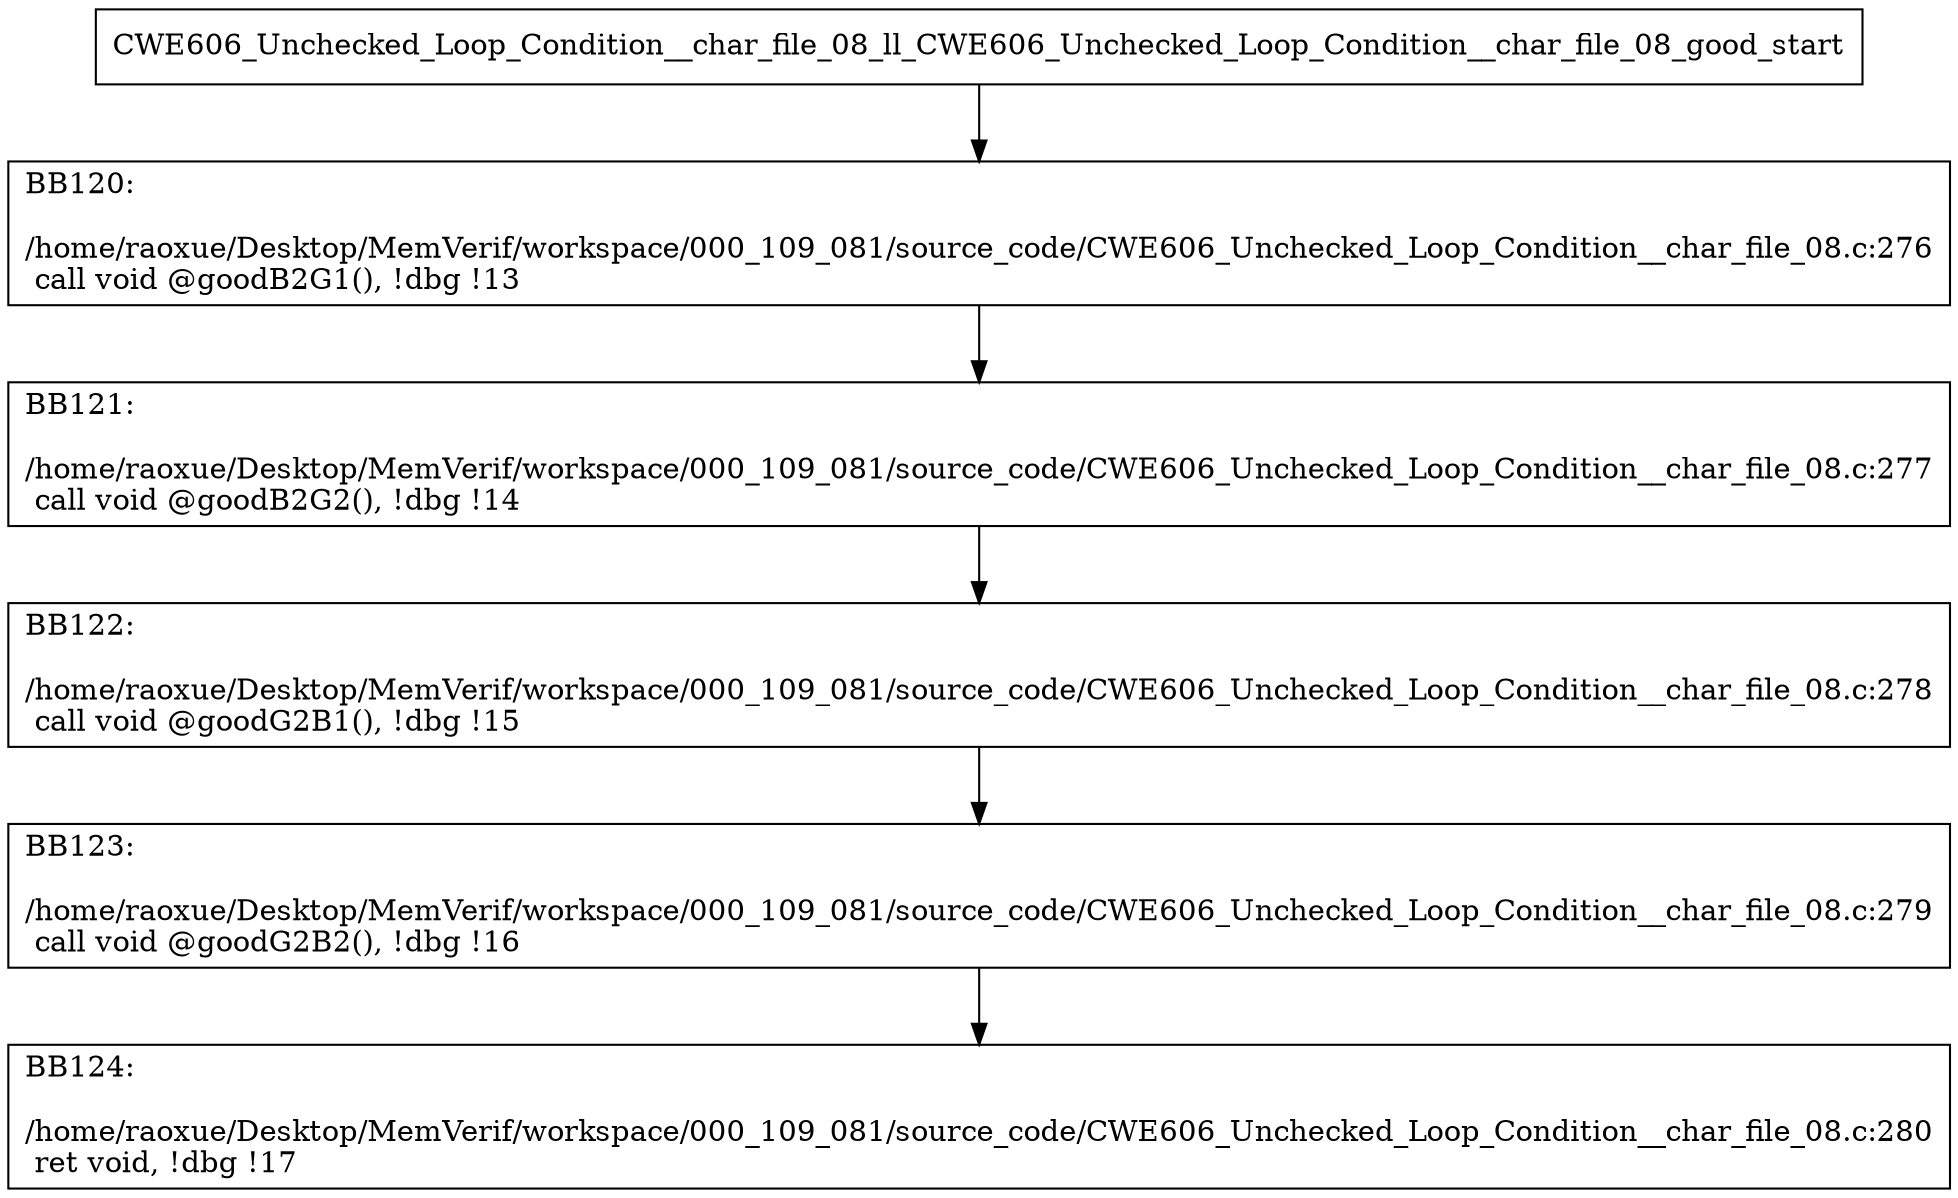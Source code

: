 digraph "CFG for'CWE606_Unchecked_Loop_Condition__char_file_08_ll_CWE606_Unchecked_Loop_Condition__char_file_08_good' function" {
	BBCWE606_Unchecked_Loop_Condition__char_file_08_ll_CWE606_Unchecked_Loop_Condition__char_file_08_good_start[shape=record,label="{CWE606_Unchecked_Loop_Condition__char_file_08_ll_CWE606_Unchecked_Loop_Condition__char_file_08_good_start}"];
	BBCWE606_Unchecked_Loop_Condition__char_file_08_ll_CWE606_Unchecked_Loop_Condition__char_file_08_good_start-> CWE606_Unchecked_Loop_Condition__char_file_08_ll_CWE606_Unchecked_Loop_Condition__char_file_08_goodBB120;
	CWE606_Unchecked_Loop_Condition__char_file_08_ll_CWE606_Unchecked_Loop_Condition__char_file_08_goodBB120 [shape=record, label="{BB120:\l\l/home/raoxue/Desktop/MemVerif/workspace/000_109_081/source_code/CWE606_Unchecked_Loop_Condition__char_file_08.c:276\l
  call void @goodB2G1(), !dbg !13\l
}"];
	CWE606_Unchecked_Loop_Condition__char_file_08_ll_CWE606_Unchecked_Loop_Condition__char_file_08_goodBB120-> CWE606_Unchecked_Loop_Condition__char_file_08_ll_CWE606_Unchecked_Loop_Condition__char_file_08_goodBB121;
	CWE606_Unchecked_Loop_Condition__char_file_08_ll_CWE606_Unchecked_Loop_Condition__char_file_08_goodBB121 [shape=record, label="{BB121:\l\l/home/raoxue/Desktop/MemVerif/workspace/000_109_081/source_code/CWE606_Unchecked_Loop_Condition__char_file_08.c:277\l
  call void @goodB2G2(), !dbg !14\l
}"];
	CWE606_Unchecked_Loop_Condition__char_file_08_ll_CWE606_Unchecked_Loop_Condition__char_file_08_goodBB121-> CWE606_Unchecked_Loop_Condition__char_file_08_ll_CWE606_Unchecked_Loop_Condition__char_file_08_goodBB122;
	CWE606_Unchecked_Loop_Condition__char_file_08_ll_CWE606_Unchecked_Loop_Condition__char_file_08_goodBB122 [shape=record, label="{BB122:\l\l/home/raoxue/Desktop/MemVerif/workspace/000_109_081/source_code/CWE606_Unchecked_Loop_Condition__char_file_08.c:278\l
  call void @goodG2B1(), !dbg !15\l
}"];
	CWE606_Unchecked_Loop_Condition__char_file_08_ll_CWE606_Unchecked_Loop_Condition__char_file_08_goodBB122-> CWE606_Unchecked_Loop_Condition__char_file_08_ll_CWE606_Unchecked_Loop_Condition__char_file_08_goodBB123;
	CWE606_Unchecked_Loop_Condition__char_file_08_ll_CWE606_Unchecked_Loop_Condition__char_file_08_goodBB123 [shape=record, label="{BB123:\l\l/home/raoxue/Desktop/MemVerif/workspace/000_109_081/source_code/CWE606_Unchecked_Loop_Condition__char_file_08.c:279\l
  call void @goodG2B2(), !dbg !16\l
}"];
	CWE606_Unchecked_Loop_Condition__char_file_08_ll_CWE606_Unchecked_Loop_Condition__char_file_08_goodBB123-> CWE606_Unchecked_Loop_Condition__char_file_08_ll_CWE606_Unchecked_Loop_Condition__char_file_08_goodBB124;
	CWE606_Unchecked_Loop_Condition__char_file_08_ll_CWE606_Unchecked_Loop_Condition__char_file_08_goodBB124 [shape=record, label="{BB124:\l\l/home/raoxue/Desktop/MemVerif/workspace/000_109_081/source_code/CWE606_Unchecked_Loop_Condition__char_file_08.c:280\l
  ret void, !dbg !17\l
}"];
}

